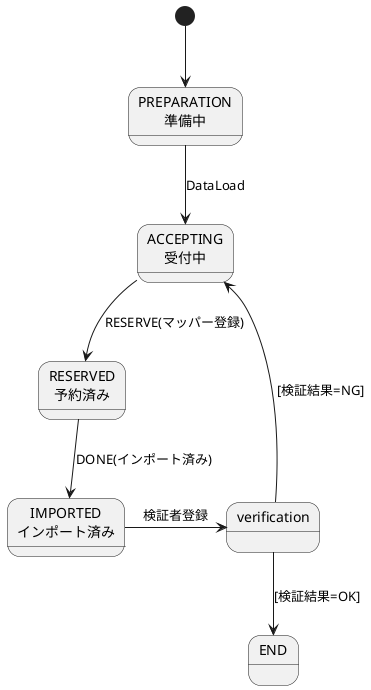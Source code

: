 @startuml

[*] --> PREPARATION
PREPARATION --> ACCEPTING : DataLoad
ACCEPTING --> RESERVED	: RESERVE(マッパー登録)
RESERVED --> IMPORTED	: DONE(インポート済み) 
IMPORTED -> verification : 検証者登録
verification --> END	: [検証結果=OK]
ACCEPTING <-- verification : [検証結果=NG]

state "PREPARATION\n準備中" as PREPARATION {
}

state "ACCEPTING\n受付中" as ACCEPTING {
}

state "RESERVED\n予約済み" as RESERVED {
}

state "IMPORTED\nインポート済み" as IMPORTED {
}

@enduml